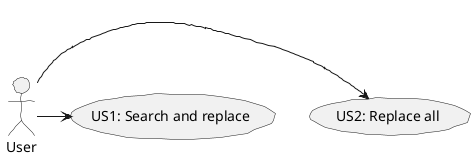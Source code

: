 @startuml  UseCase.png
skinparam handwritten true
skinparam monochrome true
skinparam packageStyle rect
skinparam defaultFontName FG Virgil
skinparam shadowing false

User -> (US2: Replace all)
User -> (US1: Search and replace)


@enduml
